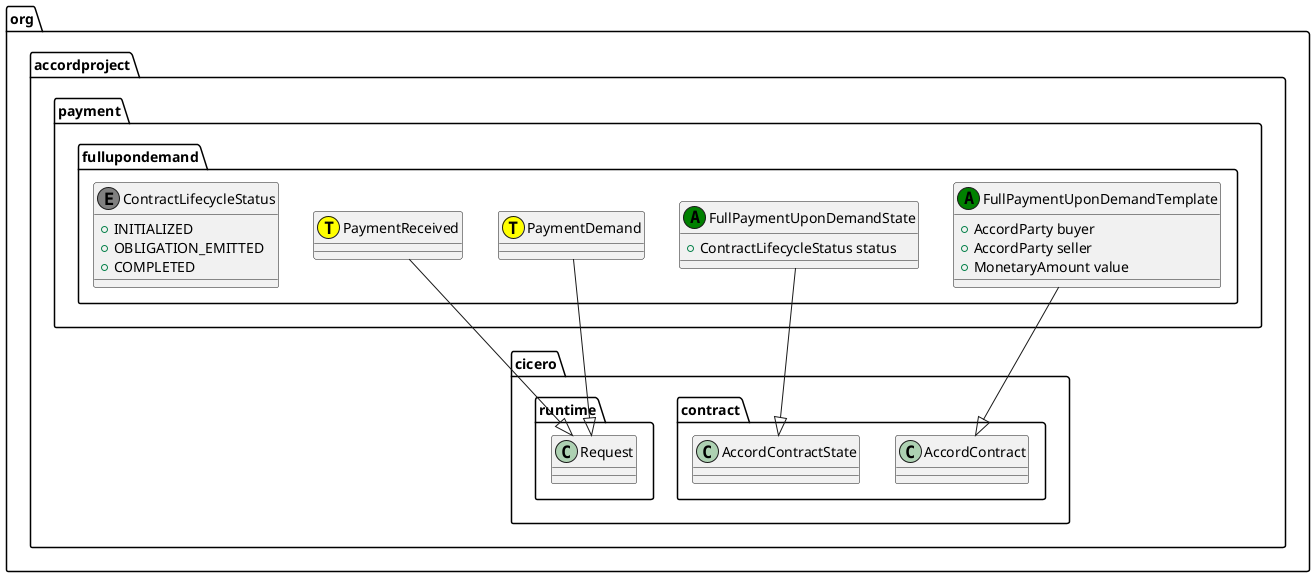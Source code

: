 @startuml
class org.accordproject.payment.fullupondemand.FullPaymentUponDemandTemplate << (A,green) >> {
   + AccordParty buyer
   + AccordParty seller
   + MonetaryAmount value
}
org.accordproject.payment.fullupondemand.FullPaymentUponDemandTemplate --|> org.accordproject.cicero.contract.AccordContract
class org.accordproject.payment.fullupondemand.PaymentDemand << (T,yellow) >> {
}
org.accordproject.payment.fullupondemand.PaymentDemand --|> org.accordproject.cicero.runtime.Request
class org.accordproject.payment.fullupondemand.PaymentReceived << (T,yellow) >> {
}
org.accordproject.payment.fullupondemand.PaymentReceived --|> org.accordproject.cicero.runtime.Request
class org.accordproject.payment.fullupondemand.FullPaymentUponDemandState << (A,green) >> {
   + ContractLifecycleStatus status
}
org.accordproject.payment.fullupondemand.FullPaymentUponDemandState --|> org.accordproject.cicero.contract.AccordContractState
class org.accordproject.payment.fullupondemand.ContractLifecycleStatus << (E,grey) >> {
   + INITIALIZED
   + OBLIGATION_EMITTED
   + COMPLETED
}
@enduml
